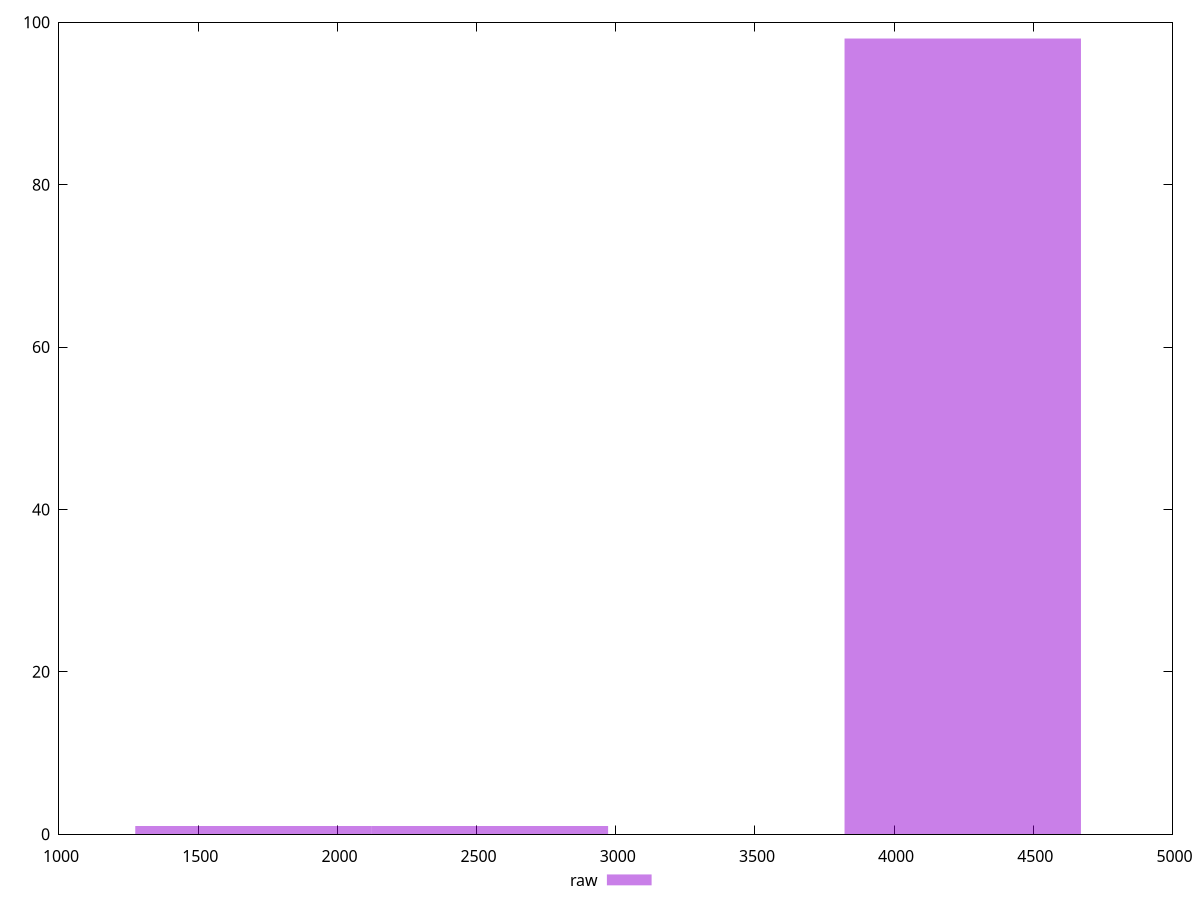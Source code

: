 reset
set terminal svg size 640, 490 enhanced background rgb 'white'
set output "reprap/unused-javascript/samples/pages/raw/histogram.svg"

$raw <<EOF
2547.9114332846875 1
4246.519055474479 98
1698.6076221897915 1
EOF

set key outside below
set boxwidth 849.3038110948958
set yrange [0:100]
set style fill transparent solid 0.5 noborder

plot \
  $raw title "raw" with boxes, \


reset